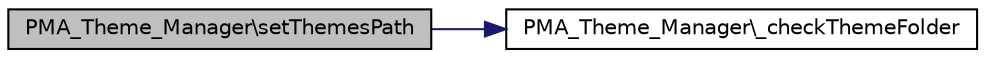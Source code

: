 digraph G
{
  edge [fontname="Helvetica",fontsize="10",labelfontname="Helvetica",labelfontsize="10"];
  node [fontname="Helvetica",fontsize="10",shape=record];
  rankdir="LR";
  Node1 [label="PMA_Theme_Manager\\setThemesPath",height=0.2,width=0.4,color="black", fillcolor="grey75", style="filled" fontcolor="black"];
  Node1 -> Node2 [color="midnightblue",fontsize="10",style="solid",fontname="Helvetica"];
  Node2 [label="PMA_Theme_Manager\\_checkThemeFolder",height=0.2,width=0.4,color="black", fillcolor="white", style="filled",URL="$classPMA__Theme__Manager.html#a75da0869aabf0acd89803b6e89d9ce96"];
}

